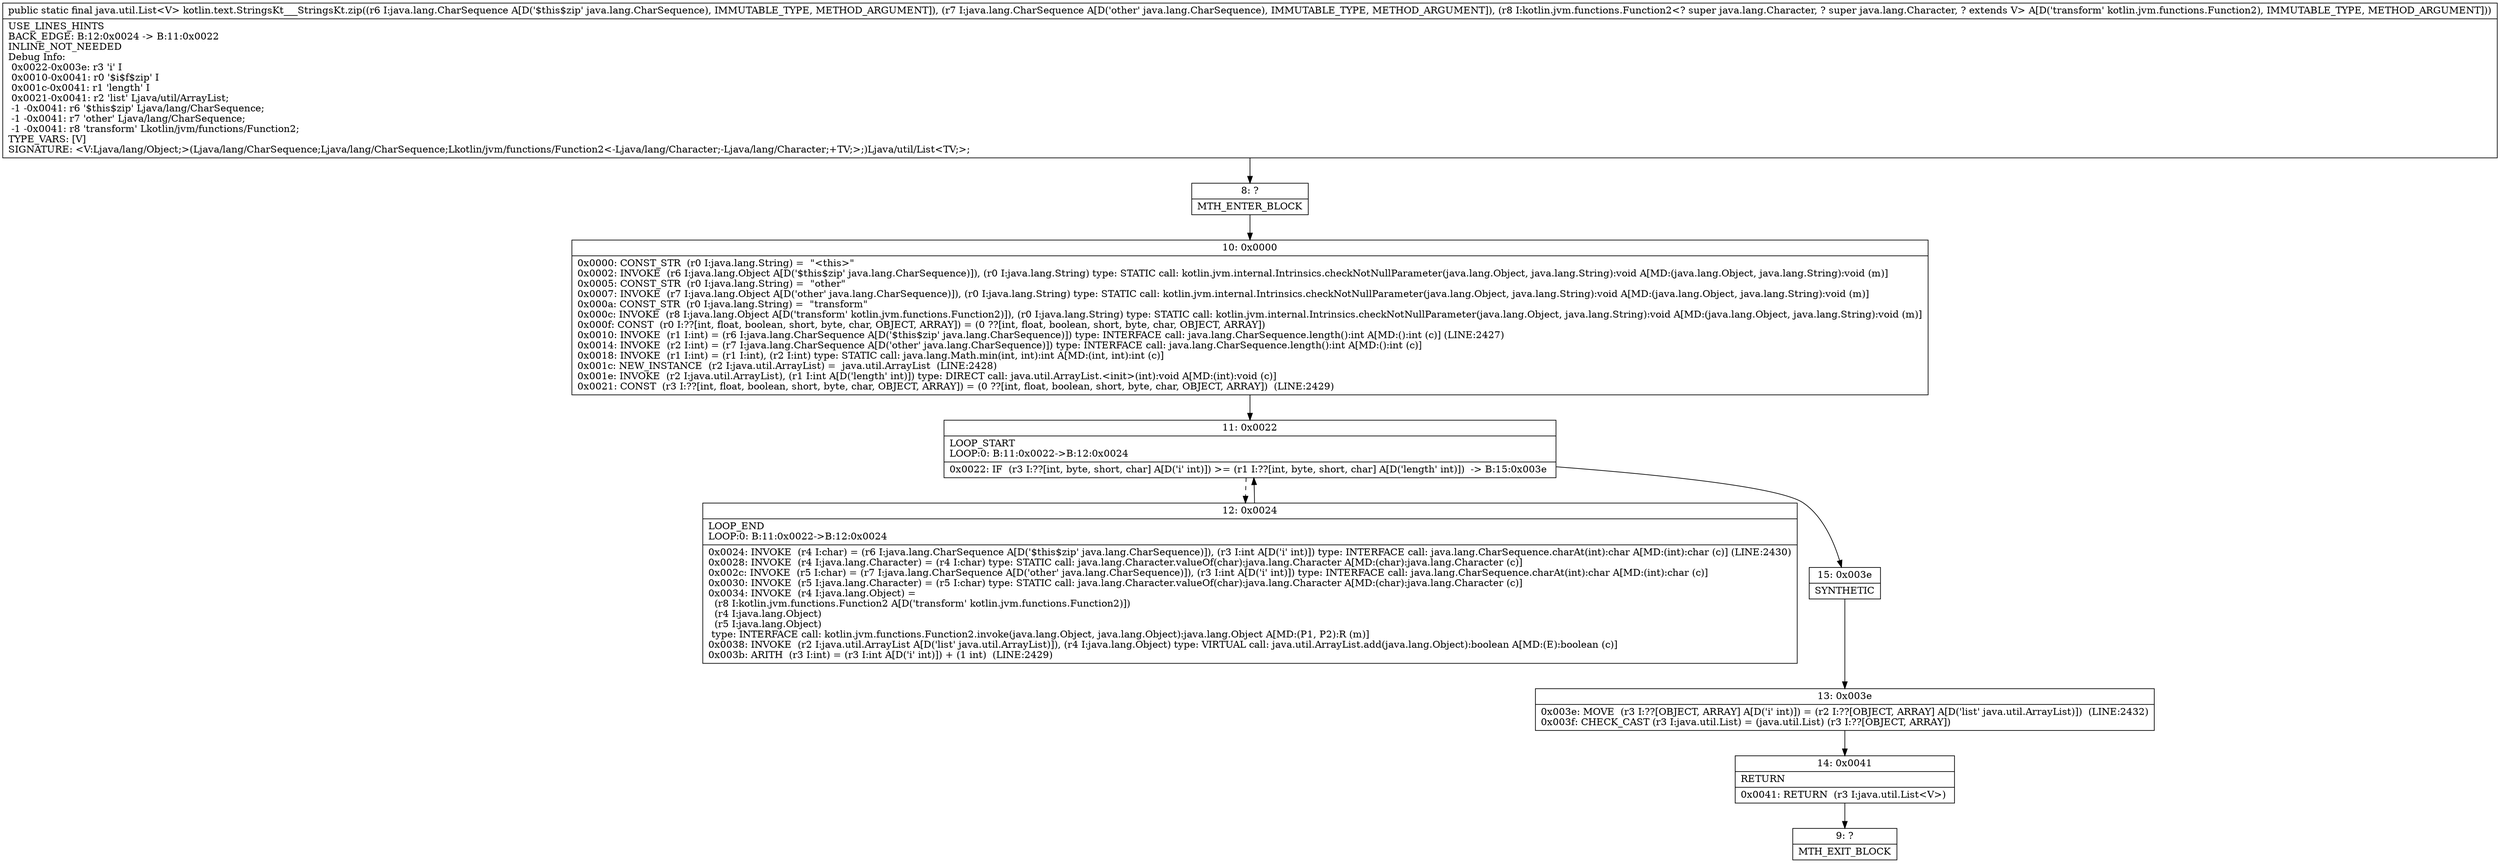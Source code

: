digraph "CFG forkotlin.text.StringsKt___StringsKt.zip(Ljava\/lang\/CharSequence;Ljava\/lang\/CharSequence;Lkotlin\/jvm\/functions\/Function2;)Ljava\/util\/List;" {
Node_8 [shape=record,label="{8\:\ ?|MTH_ENTER_BLOCK\l}"];
Node_10 [shape=record,label="{10\:\ 0x0000|0x0000: CONST_STR  (r0 I:java.lang.String) =  \"\<this\>\" \l0x0002: INVOKE  (r6 I:java.lang.Object A[D('$this$zip' java.lang.CharSequence)]), (r0 I:java.lang.String) type: STATIC call: kotlin.jvm.internal.Intrinsics.checkNotNullParameter(java.lang.Object, java.lang.String):void A[MD:(java.lang.Object, java.lang.String):void (m)]\l0x0005: CONST_STR  (r0 I:java.lang.String) =  \"other\" \l0x0007: INVOKE  (r7 I:java.lang.Object A[D('other' java.lang.CharSequence)]), (r0 I:java.lang.String) type: STATIC call: kotlin.jvm.internal.Intrinsics.checkNotNullParameter(java.lang.Object, java.lang.String):void A[MD:(java.lang.Object, java.lang.String):void (m)]\l0x000a: CONST_STR  (r0 I:java.lang.String) =  \"transform\" \l0x000c: INVOKE  (r8 I:java.lang.Object A[D('transform' kotlin.jvm.functions.Function2)]), (r0 I:java.lang.String) type: STATIC call: kotlin.jvm.internal.Intrinsics.checkNotNullParameter(java.lang.Object, java.lang.String):void A[MD:(java.lang.Object, java.lang.String):void (m)]\l0x000f: CONST  (r0 I:??[int, float, boolean, short, byte, char, OBJECT, ARRAY]) = (0 ??[int, float, boolean, short, byte, char, OBJECT, ARRAY]) \l0x0010: INVOKE  (r1 I:int) = (r6 I:java.lang.CharSequence A[D('$this$zip' java.lang.CharSequence)]) type: INTERFACE call: java.lang.CharSequence.length():int A[MD:():int (c)] (LINE:2427)\l0x0014: INVOKE  (r2 I:int) = (r7 I:java.lang.CharSequence A[D('other' java.lang.CharSequence)]) type: INTERFACE call: java.lang.CharSequence.length():int A[MD:():int (c)]\l0x0018: INVOKE  (r1 I:int) = (r1 I:int), (r2 I:int) type: STATIC call: java.lang.Math.min(int, int):int A[MD:(int, int):int (c)]\l0x001c: NEW_INSTANCE  (r2 I:java.util.ArrayList) =  java.util.ArrayList  (LINE:2428)\l0x001e: INVOKE  (r2 I:java.util.ArrayList), (r1 I:int A[D('length' int)]) type: DIRECT call: java.util.ArrayList.\<init\>(int):void A[MD:(int):void (c)]\l0x0021: CONST  (r3 I:??[int, float, boolean, short, byte, char, OBJECT, ARRAY]) = (0 ??[int, float, boolean, short, byte, char, OBJECT, ARRAY])  (LINE:2429)\l}"];
Node_11 [shape=record,label="{11\:\ 0x0022|LOOP_START\lLOOP:0: B:11:0x0022\-\>B:12:0x0024\l|0x0022: IF  (r3 I:??[int, byte, short, char] A[D('i' int)]) \>= (r1 I:??[int, byte, short, char] A[D('length' int)])  \-\> B:15:0x003e \l}"];
Node_12 [shape=record,label="{12\:\ 0x0024|LOOP_END\lLOOP:0: B:11:0x0022\-\>B:12:0x0024\l|0x0024: INVOKE  (r4 I:char) = (r6 I:java.lang.CharSequence A[D('$this$zip' java.lang.CharSequence)]), (r3 I:int A[D('i' int)]) type: INTERFACE call: java.lang.CharSequence.charAt(int):char A[MD:(int):char (c)] (LINE:2430)\l0x0028: INVOKE  (r4 I:java.lang.Character) = (r4 I:char) type: STATIC call: java.lang.Character.valueOf(char):java.lang.Character A[MD:(char):java.lang.Character (c)]\l0x002c: INVOKE  (r5 I:char) = (r7 I:java.lang.CharSequence A[D('other' java.lang.CharSequence)]), (r3 I:int A[D('i' int)]) type: INTERFACE call: java.lang.CharSequence.charAt(int):char A[MD:(int):char (c)]\l0x0030: INVOKE  (r5 I:java.lang.Character) = (r5 I:char) type: STATIC call: java.lang.Character.valueOf(char):java.lang.Character A[MD:(char):java.lang.Character (c)]\l0x0034: INVOKE  (r4 I:java.lang.Object) = \l  (r8 I:kotlin.jvm.functions.Function2 A[D('transform' kotlin.jvm.functions.Function2)])\l  (r4 I:java.lang.Object)\l  (r5 I:java.lang.Object)\l type: INTERFACE call: kotlin.jvm.functions.Function2.invoke(java.lang.Object, java.lang.Object):java.lang.Object A[MD:(P1, P2):R (m)]\l0x0038: INVOKE  (r2 I:java.util.ArrayList A[D('list' java.util.ArrayList)]), (r4 I:java.lang.Object) type: VIRTUAL call: java.util.ArrayList.add(java.lang.Object):boolean A[MD:(E):boolean (c)]\l0x003b: ARITH  (r3 I:int) = (r3 I:int A[D('i' int)]) + (1 int)  (LINE:2429)\l}"];
Node_15 [shape=record,label="{15\:\ 0x003e|SYNTHETIC\l}"];
Node_13 [shape=record,label="{13\:\ 0x003e|0x003e: MOVE  (r3 I:??[OBJECT, ARRAY] A[D('i' int)]) = (r2 I:??[OBJECT, ARRAY] A[D('list' java.util.ArrayList)])  (LINE:2432)\l0x003f: CHECK_CAST (r3 I:java.util.List) = (java.util.List) (r3 I:??[OBJECT, ARRAY]) \l}"];
Node_14 [shape=record,label="{14\:\ 0x0041|RETURN\l|0x0041: RETURN  (r3 I:java.util.List\<V\>) \l}"];
Node_9 [shape=record,label="{9\:\ ?|MTH_EXIT_BLOCK\l}"];
MethodNode[shape=record,label="{public static final java.util.List\<V\> kotlin.text.StringsKt___StringsKt.zip((r6 I:java.lang.CharSequence A[D('$this$zip' java.lang.CharSequence), IMMUTABLE_TYPE, METHOD_ARGUMENT]), (r7 I:java.lang.CharSequence A[D('other' java.lang.CharSequence), IMMUTABLE_TYPE, METHOD_ARGUMENT]), (r8 I:kotlin.jvm.functions.Function2\<? super java.lang.Character, ? super java.lang.Character, ? extends V\> A[D('transform' kotlin.jvm.functions.Function2), IMMUTABLE_TYPE, METHOD_ARGUMENT]))  | USE_LINES_HINTS\lBACK_EDGE: B:12:0x0024 \-\> B:11:0x0022\lINLINE_NOT_NEEDED\lDebug Info:\l  0x0022\-0x003e: r3 'i' I\l  0x0010\-0x0041: r0 '$i$f$zip' I\l  0x001c\-0x0041: r1 'length' I\l  0x0021\-0x0041: r2 'list' Ljava\/util\/ArrayList;\l  \-1 \-0x0041: r6 '$this$zip' Ljava\/lang\/CharSequence;\l  \-1 \-0x0041: r7 'other' Ljava\/lang\/CharSequence;\l  \-1 \-0x0041: r8 'transform' Lkotlin\/jvm\/functions\/Function2;\lTYPE_VARS: [V]\lSIGNATURE: \<V:Ljava\/lang\/Object;\>(Ljava\/lang\/CharSequence;Ljava\/lang\/CharSequence;Lkotlin\/jvm\/functions\/Function2\<\-Ljava\/lang\/Character;\-Ljava\/lang\/Character;+TV;\>;)Ljava\/util\/List\<TV;\>;\l}"];
MethodNode -> Node_8;Node_8 -> Node_10;
Node_10 -> Node_11;
Node_11 -> Node_12[style=dashed];
Node_11 -> Node_15;
Node_12 -> Node_11;
Node_15 -> Node_13;
Node_13 -> Node_14;
Node_14 -> Node_9;
}

